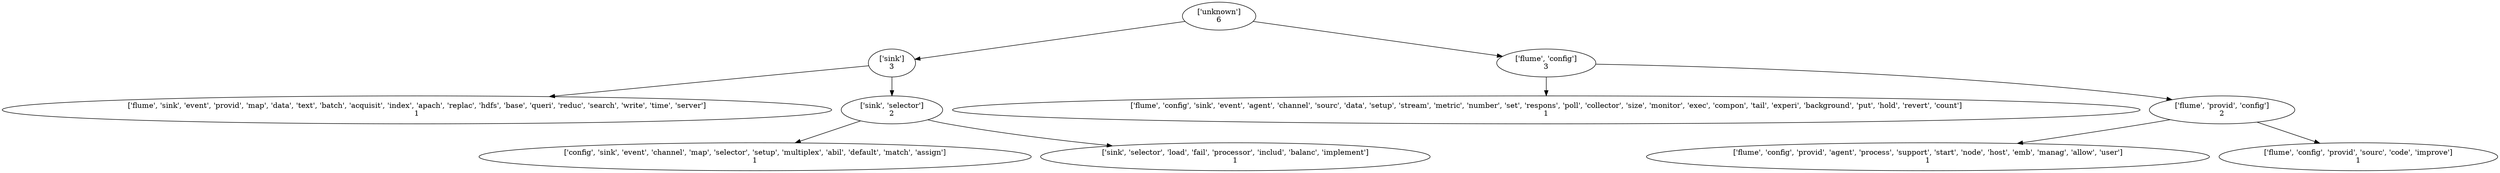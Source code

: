 strict digraph  {
	"['unknown']
6" -> "['sink']
3";
	"['unknown']
6" -> "['flume', 'config']
3";
	"['sink']
3" -> "['flume', 'sink', 'event', 'provid', 'map', 'data', 'text', 'batch', 'acquisit', 'index', 'apach', 'replac', 'hdfs', 'base', 'queri', '\
reduc', 'search', 'write', 'time', 'server']
1";
	"['sink']
3" -> "['sink', 'selector']
2";
	"['flume', 'config']
3" -> "['flume', 'config', 'sink', 'event', 'agent', 'channel', 'sourc', 'data', 'setup', 'stream', 'metric', 'number', 'set', 'respons', '\
poll', 'collector', 'size', 'monitor', 'exec', 'compon', 'tail', 'experi', 'background', 'put', 'hold', 'revert', 'count']
1";
	"['flume', 'config']
3" -> "['flume', 'provid', 'config']
2";
	"['sink', 'selector']
2" -> "['config', 'sink', 'event', 'channel', 'map', 'selector', 'setup', 'multiplex', 'abil', 'default', 'match', 'assign']
1";
	"['sink', 'selector']
2" -> "['sink', 'selector', 'load', 'fail', 'processor', 'includ', 'balanc', 'implement']
1";
	"['flume', 'provid', 'config']
2" -> "['flume', 'config', 'provid', 'agent', 'process', 'support', 'start', 'node', 'host', 'emb', 'manag', 'allow', 'user']
1";
	"['flume', 'provid', 'config']
2" -> "['flume', 'config', 'provid', 'sourc', 'code', 'improve']
1";
}
